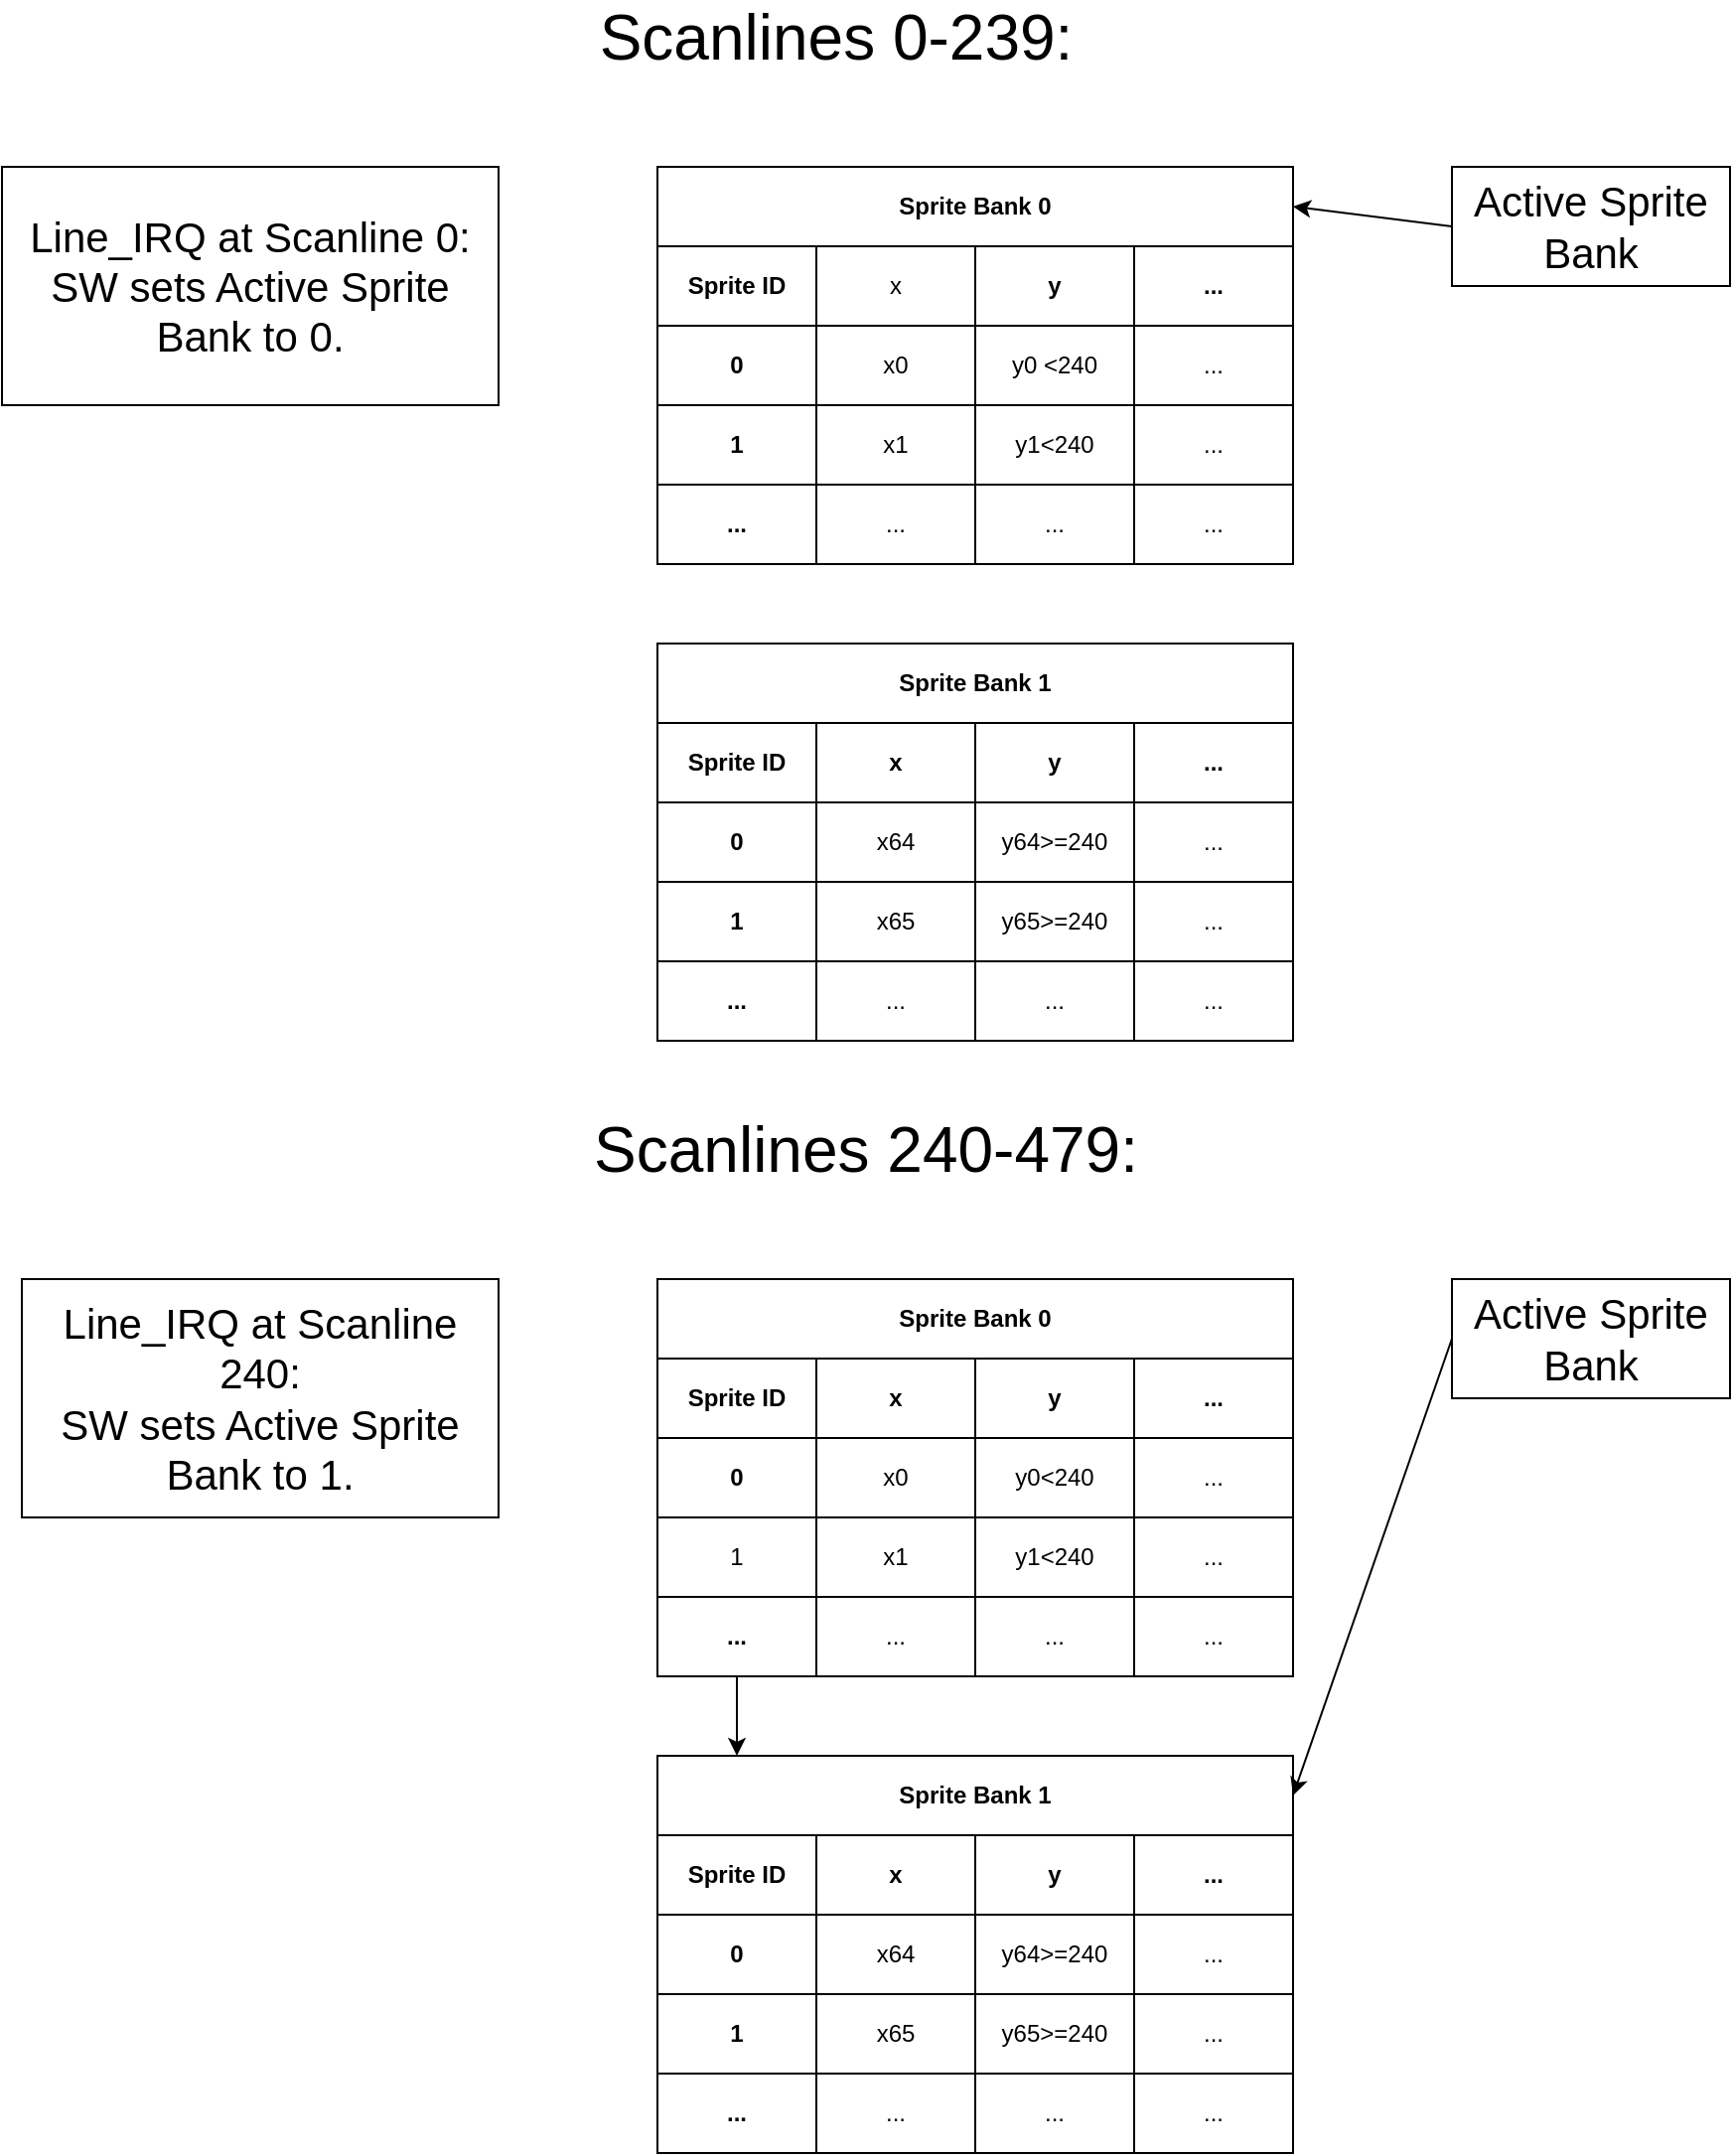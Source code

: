 <mxfile version="19.0.3" type="device"><diagram id="13PTQiZfEK5-xCw0AQYl" name="Page-1"><mxGraphModel dx="2071" dy="754" grid="1" gridSize="10" guides="1" tooltips="1" connect="1" arrows="1" fold="1" page="1" pageScale="1" pageWidth="850" pageHeight="1100" math="0" shadow="0"><root><mxCell id="0"/><mxCell id="1" parent="0"/><mxCell id="dllRlyfjDJd5uJXVM24Q-43" value="Sprite ID" style="rounded=0;whiteSpace=wrap;html=1;fontStyle=1" parent="1" vertex="1"><mxGeometry x="80" y="720" width="80" height="40" as="geometry"/></mxCell><mxCell id="dllRlyfjDJd5uJXVM24Q-44" value="x" style="rounded=0;whiteSpace=wrap;html=1;fontStyle=1" parent="1" vertex="1"><mxGeometry x="160" y="720" width="80" height="40" as="geometry"/></mxCell><mxCell id="dllRlyfjDJd5uJXVM24Q-45" value="y" style="rounded=0;whiteSpace=wrap;html=1;fontStyle=1" parent="1" vertex="1"><mxGeometry x="240" y="720" width="80" height="40" as="geometry"/></mxCell><mxCell id="dllRlyfjDJd5uJXVM24Q-46" value="..." style="rounded=0;whiteSpace=wrap;html=1;fontStyle=1" parent="1" vertex="1"><mxGeometry x="320" y="720" width="80" height="40" as="geometry"/></mxCell><mxCell id="dllRlyfjDJd5uJXVM24Q-47" value="0" style="rounded=0;whiteSpace=wrap;html=1;fontStyle=1" parent="1" vertex="1"><mxGeometry x="80" y="760" width="80" height="40" as="geometry"/></mxCell><mxCell id="dllRlyfjDJd5uJXVM24Q-48" value="x0" style="rounded=0;whiteSpace=wrap;html=1;" parent="1" vertex="1"><mxGeometry x="160" y="760" width="80" height="40" as="geometry"/></mxCell><mxCell id="dllRlyfjDJd5uJXVM24Q-49" value="y0&amp;lt;240" style="rounded=0;whiteSpace=wrap;html=1;" parent="1" vertex="1"><mxGeometry x="240" y="760" width="80" height="40" as="geometry"/></mxCell><mxCell id="dllRlyfjDJd5uJXVM24Q-50" value="..." style="rounded=0;whiteSpace=wrap;html=1;" parent="1" vertex="1"><mxGeometry x="320" y="760" width="80" height="40" as="geometry"/></mxCell><mxCell id="rDHGr782niHy_90sXUK8-2" value="" style="edgeStyle=orthogonalEdgeStyle;rounded=0;orthogonalLoop=1;jettySize=auto;html=1;fontSize=21;" edge="1" parent="1" source="dllRlyfjDJd5uJXVM24Q-51"><mxGeometry relative="1" as="geometry"><mxPoint x="120" y="920.0" as="targetPoint"/></mxGeometry></mxCell><mxCell id="dllRlyfjDJd5uJXVM24Q-51" value="1" style="rounded=0;whiteSpace=wrap;html=1;fontStyle=0" parent="1" vertex="1"><mxGeometry x="80" y="800" width="80" height="40" as="geometry"/></mxCell><mxCell id="dllRlyfjDJd5uJXVM24Q-52" value="x1" style="rounded=0;whiteSpace=wrap;html=1;" parent="1" vertex="1"><mxGeometry x="160" y="800" width="80" height="40" as="geometry"/></mxCell><mxCell id="dllRlyfjDJd5uJXVM24Q-53" value="y1&amp;lt;240" style="rounded=0;whiteSpace=wrap;html=1;" parent="1" vertex="1"><mxGeometry x="240" y="800" width="80" height="40" as="geometry"/></mxCell><mxCell id="dllRlyfjDJd5uJXVM24Q-54" value="..." style="rounded=0;whiteSpace=wrap;html=1;" parent="1" vertex="1"><mxGeometry x="320" y="800" width="80" height="40" as="geometry"/></mxCell><mxCell id="dllRlyfjDJd5uJXVM24Q-55" value="..." style="rounded=0;whiteSpace=wrap;html=1;fontStyle=1" parent="1" vertex="1"><mxGeometry x="80" y="840" width="80" height="40" as="geometry"/></mxCell><mxCell id="dllRlyfjDJd5uJXVM24Q-56" value="..." style="rounded=0;whiteSpace=wrap;html=1;" parent="1" vertex="1"><mxGeometry x="160" y="840" width="80" height="40" as="geometry"/></mxCell><mxCell id="dllRlyfjDJd5uJXVM24Q-57" value="..." style="rounded=0;whiteSpace=wrap;html=1;" parent="1" vertex="1"><mxGeometry x="240" y="840" width="80" height="40" as="geometry"/></mxCell><mxCell id="dllRlyfjDJd5uJXVM24Q-58" value="..." style="rounded=0;whiteSpace=wrap;html=1;" parent="1" vertex="1"><mxGeometry x="320" y="840" width="80" height="40" as="geometry"/></mxCell><mxCell id="dllRlyfjDJd5uJXVM24Q-59" value="Sprite ID" style="rounded=0;whiteSpace=wrap;html=1;fontStyle=1" parent="1" vertex="1"><mxGeometry x="80" y="960" width="80" height="40" as="geometry"/></mxCell><mxCell id="dllRlyfjDJd5uJXVM24Q-60" value="x" style="rounded=0;whiteSpace=wrap;html=1;fontStyle=1" parent="1" vertex="1"><mxGeometry x="160" y="960" width="80" height="40" as="geometry"/></mxCell><mxCell id="dllRlyfjDJd5uJXVM24Q-61" value="y" style="rounded=0;whiteSpace=wrap;html=1;fontStyle=1" parent="1" vertex="1"><mxGeometry x="240" y="960" width="80" height="40" as="geometry"/></mxCell><mxCell id="dllRlyfjDJd5uJXVM24Q-62" value="..." style="rounded=0;whiteSpace=wrap;html=1;fontStyle=1" parent="1" vertex="1"><mxGeometry x="320" y="960" width="80" height="40" as="geometry"/></mxCell><mxCell id="dllRlyfjDJd5uJXVM24Q-63" value="0" style="rounded=0;whiteSpace=wrap;html=1;fontStyle=1" parent="1" vertex="1"><mxGeometry x="80" y="1000" width="80" height="40" as="geometry"/></mxCell><mxCell id="dllRlyfjDJd5uJXVM24Q-64" value="x64" style="rounded=0;whiteSpace=wrap;html=1;" parent="1" vertex="1"><mxGeometry x="160" y="1000" width="80" height="40" as="geometry"/></mxCell><mxCell id="dllRlyfjDJd5uJXVM24Q-65" value="y64&amp;gt;=240" style="rounded=0;whiteSpace=wrap;html=1;" parent="1" vertex="1"><mxGeometry x="240" y="1000" width="80" height="40" as="geometry"/></mxCell><mxCell id="dllRlyfjDJd5uJXVM24Q-66" value="..." style="rounded=0;whiteSpace=wrap;html=1;" parent="1" vertex="1"><mxGeometry x="320" y="1000" width="80" height="40" as="geometry"/></mxCell><mxCell id="dllRlyfjDJd5uJXVM24Q-67" value="1" style="rounded=0;whiteSpace=wrap;html=1;fontStyle=1" parent="1" vertex="1"><mxGeometry x="80" y="1040" width="80" height="40" as="geometry"/></mxCell><mxCell id="dllRlyfjDJd5uJXVM24Q-68" value="x65" style="rounded=0;whiteSpace=wrap;html=1;" parent="1" vertex="1"><mxGeometry x="160" y="1040" width="80" height="40" as="geometry"/></mxCell><mxCell id="dllRlyfjDJd5uJXVM24Q-69" value="y65&amp;gt;=240" style="rounded=0;whiteSpace=wrap;html=1;" parent="1" vertex="1"><mxGeometry x="240" y="1040" width="80" height="40" as="geometry"/></mxCell><mxCell id="dllRlyfjDJd5uJXVM24Q-70" value="..." style="rounded=0;whiteSpace=wrap;html=1;" parent="1" vertex="1"><mxGeometry x="320" y="1040" width="80" height="40" as="geometry"/></mxCell><mxCell id="dllRlyfjDJd5uJXVM24Q-71" value="..." style="rounded=0;whiteSpace=wrap;html=1;fontStyle=1" parent="1" vertex="1"><mxGeometry x="80" y="1080" width="80" height="40" as="geometry"/></mxCell><mxCell id="dllRlyfjDJd5uJXVM24Q-72" value="..." style="rounded=0;whiteSpace=wrap;html=1;" parent="1" vertex="1"><mxGeometry x="160" y="1080" width="80" height="40" as="geometry"/></mxCell><mxCell id="dllRlyfjDJd5uJXVM24Q-73" value="..." style="rounded=0;whiteSpace=wrap;html=1;" parent="1" vertex="1"><mxGeometry x="240" y="1080" width="80" height="40" as="geometry"/></mxCell><mxCell id="dllRlyfjDJd5uJXVM24Q-74" value="..." style="rounded=0;whiteSpace=wrap;html=1;" parent="1" vertex="1"><mxGeometry x="320" y="1080" width="80" height="40" as="geometry"/></mxCell><mxCell id="dllRlyfjDJd5uJXVM24Q-75" value="Sprite Bank 0" style="rounded=0;whiteSpace=wrap;html=1;fontStyle=1" parent="1" vertex="1"><mxGeometry x="80" y="680" width="320" height="40" as="geometry"/></mxCell><mxCell id="dllRlyfjDJd5uJXVM24Q-76" value="Sprite Bank 1" style="rounded=0;whiteSpace=wrap;html=1;fontStyle=1" parent="1" vertex="1"><mxGeometry x="80" y="920" width="320" height="40" as="geometry"/></mxCell><mxCell id="dllRlyfjDJd5uJXVM24Q-77" value="Active Sprite Bank" style="rounded=0;whiteSpace=wrap;html=1;fontSize=21;" parent="1" vertex="1"><mxGeometry x="480" y="680" width="140" height="60" as="geometry"/></mxCell><mxCell id="dllRlyfjDJd5uJXVM24Q-78" value="" style="endArrow=classic;html=1;rounded=0;fontSize=21;entryX=1;entryY=0.5;entryDx=0;entryDy=0;exitX=0;exitY=0.5;exitDx=0;exitDy=0;" parent="1" source="dllRlyfjDJd5uJXVM24Q-77" target="dllRlyfjDJd5uJXVM24Q-76" edge="1"><mxGeometry width="50" height="50" relative="1" as="geometry"><mxPoint x="500" y="870" as="sourcePoint"/><mxPoint x="550" y="820" as="targetPoint"/></mxGeometry></mxCell><mxCell id="dllRlyfjDJd5uJXVM24Q-81" value="Scanlines 240-479:" style="text;html=1;strokeColor=none;fillColor=none;align=center;verticalAlign=middle;whiteSpace=wrap;rounded=0;fontSize=32;" parent="1" vertex="1"><mxGeometry x="40" y="600" width="290" height="30" as="geometry"/></mxCell><mxCell id="dllRlyfjDJd5uJXVM24Q-1" value="Sprite ID" style="rounded=0;whiteSpace=wrap;html=1;fontStyle=1" parent="1" vertex="1"><mxGeometry x="80" y="160" width="80" height="40" as="geometry"/></mxCell><mxCell id="dllRlyfjDJd5uJXVM24Q-2" value="x" style="rounded=0;whiteSpace=wrap;html=1;" parent="1" vertex="1"><mxGeometry x="160" y="160" width="80" height="40" as="geometry"/></mxCell><mxCell id="dllRlyfjDJd5uJXVM24Q-3" value="y" style="rounded=0;whiteSpace=wrap;html=1;fontStyle=1" parent="1" vertex="1"><mxGeometry x="240" y="160" width="80" height="40" as="geometry"/></mxCell><mxCell id="dllRlyfjDJd5uJXVM24Q-4" value="..." style="rounded=0;whiteSpace=wrap;html=1;fontStyle=1" parent="1" vertex="1"><mxGeometry x="320" y="160" width="80" height="40" as="geometry"/></mxCell><mxCell id="dllRlyfjDJd5uJXVM24Q-5" value="0" style="rounded=0;whiteSpace=wrap;html=1;fontStyle=1" parent="1" vertex="1"><mxGeometry x="80" y="200" width="80" height="40" as="geometry"/></mxCell><mxCell id="dllRlyfjDJd5uJXVM24Q-6" value="x0" style="rounded=0;whiteSpace=wrap;html=1;" parent="1" vertex="1"><mxGeometry x="160" y="200" width="80" height="40" as="geometry"/></mxCell><mxCell id="dllRlyfjDJd5uJXVM24Q-7" value="y0 &amp;lt;240" style="rounded=0;whiteSpace=wrap;html=1;" parent="1" vertex="1"><mxGeometry x="240" y="200" width="80" height="40" as="geometry"/></mxCell><mxCell id="dllRlyfjDJd5uJXVM24Q-8" value="..." style="rounded=0;whiteSpace=wrap;html=1;" parent="1" vertex="1"><mxGeometry x="320" y="200" width="80" height="40" as="geometry"/></mxCell><mxCell id="dllRlyfjDJd5uJXVM24Q-9" value="1" style="rounded=0;whiteSpace=wrap;html=1;fontStyle=1" parent="1" vertex="1"><mxGeometry x="80" y="240" width="80" height="40" as="geometry"/></mxCell><mxCell id="dllRlyfjDJd5uJXVM24Q-10" value="x1" style="rounded=0;whiteSpace=wrap;html=1;" parent="1" vertex="1"><mxGeometry x="160" y="240" width="80" height="40" as="geometry"/></mxCell><mxCell id="dllRlyfjDJd5uJXVM24Q-11" value="y1&amp;lt;240" style="rounded=0;whiteSpace=wrap;html=1;" parent="1" vertex="1"><mxGeometry x="240" y="240" width="80" height="40" as="geometry"/></mxCell><mxCell id="dllRlyfjDJd5uJXVM24Q-12" value="..." style="rounded=0;whiteSpace=wrap;html=1;" parent="1" vertex="1"><mxGeometry x="320" y="240" width="80" height="40" as="geometry"/></mxCell><mxCell id="dllRlyfjDJd5uJXVM24Q-13" value="..." style="rounded=0;whiteSpace=wrap;html=1;fontStyle=1" parent="1" vertex="1"><mxGeometry x="80" y="280" width="80" height="40" as="geometry"/></mxCell><mxCell id="dllRlyfjDJd5uJXVM24Q-14" value="..." style="rounded=0;whiteSpace=wrap;html=1;" parent="1" vertex="1"><mxGeometry x="160" y="280" width="80" height="40" as="geometry"/></mxCell><mxCell id="dllRlyfjDJd5uJXVM24Q-15" value="..." style="rounded=0;whiteSpace=wrap;html=1;" parent="1" vertex="1"><mxGeometry x="240" y="280" width="80" height="40" as="geometry"/></mxCell><mxCell id="dllRlyfjDJd5uJXVM24Q-16" value="..." style="rounded=0;whiteSpace=wrap;html=1;" parent="1" vertex="1"><mxGeometry x="320" y="280" width="80" height="40" as="geometry"/></mxCell><mxCell id="dllRlyfjDJd5uJXVM24Q-17" value="Sprite ID" style="rounded=0;whiteSpace=wrap;html=1;fontStyle=1" parent="1" vertex="1"><mxGeometry x="80" y="400" width="80" height="40" as="geometry"/></mxCell><mxCell id="dllRlyfjDJd5uJXVM24Q-18" value="x" style="rounded=0;whiteSpace=wrap;html=1;fontStyle=1" parent="1" vertex="1"><mxGeometry x="160" y="400" width="80" height="40" as="geometry"/></mxCell><mxCell id="dllRlyfjDJd5uJXVM24Q-19" value="y" style="rounded=0;whiteSpace=wrap;html=1;fontStyle=1" parent="1" vertex="1"><mxGeometry x="240" y="400" width="80" height="40" as="geometry"/></mxCell><mxCell id="dllRlyfjDJd5uJXVM24Q-20" value="..." style="rounded=0;whiteSpace=wrap;html=1;fontStyle=1" parent="1" vertex="1"><mxGeometry x="320" y="400" width="80" height="40" as="geometry"/></mxCell><mxCell id="dllRlyfjDJd5uJXVM24Q-21" value="0" style="rounded=0;whiteSpace=wrap;html=1;fontStyle=1" parent="1" vertex="1"><mxGeometry x="80" y="440" width="80" height="40" as="geometry"/></mxCell><mxCell id="dllRlyfjDJd5uJXVM24Q-22" value="x64" style="rounded=0;whiteSpace=wrap;html=1;" parent="1" vertex="1"><mxGeometry x="160" y="440" width="80" height="40" as="geometry"/></mxCell><mxCell id="dllRlyfjDJd5uJXVM24Q-23" value="y64&amp;gt;=240" style="rounded=0;whiteSpace=wrap;html=1;" parent="1" vertex="1"><mxGeometry x="240" y="440" width="80" height="40" as="geometry"/></mxCell><mxCell id="dllRlyfjDJd5uJXVM24Q-24" value="..." style="rounded=0;whiteSpace=wrap;html=1;" parent="1" vertex="1"><mxGeometry x="320" y="440" width="80" height="40" as="geometry"/></mxCell><mxCell id="dllRlyfjDJd5uJXVM24Q-25" value="1" style="rounded=0;whiteSpace=wrap;html=1;fontStyle=1" parent="1" vertex="1"><mxGeometry x="80" y="480" width="80" height="40" as="geometry"/></mxCell><mxCell id="dllRlyfjDJd5uJXVM24Q-26" value="x65" style="rounded=0;whiteSpace=wrap;html=1;" parent="1" vertex="1"><mxGeometry x="160" y="480" width="80" height="40" as="geometry"/></mxCell><mxCell id="dllRlyfjDJd5uJXVM24Q-27" value="y65&amp;gt;=240" style="rounded=0;whiteSpace=wrap;html=1;" parent="1" vertex="1"><mxGeometry x="240" y="480" width="80" height="40" as="geometry"/></mxCell><mxCell id="dllRlyfjDJd5uJXVM24Q-28" value="..." style="rounded=0;whiteSpace=wrap;html=1;" parent="1" vertex="1"><mxGeometry x="320" y="480" width="80" height="40" as="geometry"/></mxCell><mxCell id="dllRlyfjDJd5uJXVM24Q-29" value="..." style="rounded=0;whiteSpace=wrap;html=1;fontStyle=1" parent="1" vertex="1"><mxGeometry x="80" y="520" width="80" height="40" as="geometry"/></mxCell><mxCell id="dllRlyfjDJd5uJXVM24Q-30" value="..." style="rounded=0;whiteSpace=wrap;html=1;" parent="1" vertex="1"><mxGeometry x="160" y="520" width="80" height="40" as="geometry"/></mxCell><mxCell id="dllRlyfjDJd5uJXVM24Q-31" value="..." style="rounded=0;whiteSpace=wrap;html=1;" parent="1" vertex="1"><mxGeometry x="240" y="520" width="80" height="40" as="geometry"/></mxCell><mxCell id="dllRlyfjDJd5uJXVM24Q-32" value="..." style="rounded=0;whiteSpace=wrap;html=1;" parent="1" vertex="1"><mxGeometry x="320" y="520" width="80" height="40" as="geometry"/></mxCell><mxCell id="dllRlyfjDJd5uJXVM24Q-33" value="Sprite Bank 0" style="rounded=0;whiteSpace=wrap;html=1;fontStyle=1" parent="1" vertex="1"><mxGeometry x="80" y="120" width="320" height="40" as="geometry"/></mxCell><mxCell id="dllRlyfjDJd5uJXVM24Q-34" value="Sprite Bank 1" style="rounded=0;whiteSpace=wrap;html=1;fontStyle=1" parent="1" vertex="1"><mxGeometry x="80" y="360" width="320" height="40" as="geometry"/></mxCell><mxCell id="dllRlyfjDJd5uJXVM24Q-36" value="Active Sprite Bank" style="rounded=0;whiteSpace=wrap;html=1;fontSize=21;" parent="1" vertex="1"><mxGeometry x="480" y="120" width="140" height="60" as="geometry"/></mxCell><mxCell id="dllRlyfjDJd5uJXVM24Q-37" value="" style="endArrow=classic;html=1;rounded=0;fontSize=21;entryX=1;entryY=0.5;entryDx=0;entryDy=0;exitX=0;exitY=0.5;exitDx=0;exitDy=0;" parent="1" source="dllRlyfjDJd5uJXVM24Q-36" target="dllRlyfjDJd5uJXVM24Q-33" edge="1"><mxGeometry width="50" height="50" relative="1" as="geometry"><mxPoint x="500" y="310" as="sourcePoint"/><mxPoint x="550" y="260" as="targetPoint"/></mxGeometry></mxCell><mxCell id="dllRlyfjDJd5uJXVM24Q-40" value="Scanlines 0-239:" style="text;html=1;strokeColor=none;fillColor=none;align=center;verticalAlign=middle;whiteSpace=wrap;rounded=0;fontSize=32;" parent="1" vertex="1"><mxGeometry x="40" y="40" width="260" height="30" as="geometry"/></mxCell><mxCell id="dllRlyfjDJd5uJXVM24Q-83" value="Line_IRQ at Scanline 0:&lt;br style=&quot;font-size: 21px;&quot;&gt;SW sets Active Sprite Bank to 0." style="rounded=0;whiteSpace=wrap;html=1;fontSize=21;" parent="1" vertex="1"><mxGeometry x="-250" y="120" width="250" height="120" as="geometry"/></mxCell><mxCell id="dllRlyfjDJd5uJXVM24Q-84" value="Line_IRQ at Scanline 240:&lt;br style=&quot;font-size: 21px;&quot;&gt;SW sets Active Sprite Bank to 1." style="rounded=0;whiteSpace=wrap;html=1;fontSize=21;" parent="1" vertex="1"><mxGeometry x="-240" y="680" width="240" height="120" as="geometry"/></mxCell></root></mxGraphModel></diagram></mxfile>